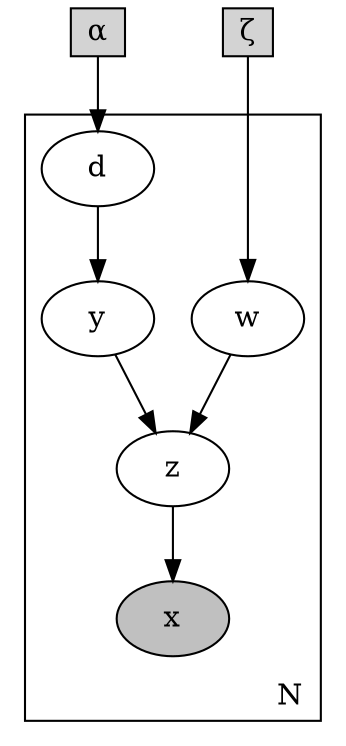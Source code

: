 digraph {
	subgraph cluster_N {
    rankdir=TB;
		label=N; labeljust=r; labelloc=b;
        {rank = same; y; w; }
        d -> y
        y -> z;
        w -> z;
        z -> x;
		//n [label="(µ,σ)" shape=ellipse];
		d [label="d" shape=ellipse];
		w [label="w" shape=ellipse];
		y [label="y" shape=ellipse];
		z [label="z" fillcolor=white shape=ellipse style=filled];
		x [label="x" fillcolor=grey shape=ellipse style=filled];
    }
    //rankdir=LR;
    //rankdir=BT;
    a -> d;
    n -> w;
    {rank=same; a; n;}
    a [label="α", shape=box, width=0.25,height=0.2,style=filled,];
    n [label="ζ", shape=box, width=0.25,height=0.2,style=filled, ];
}


